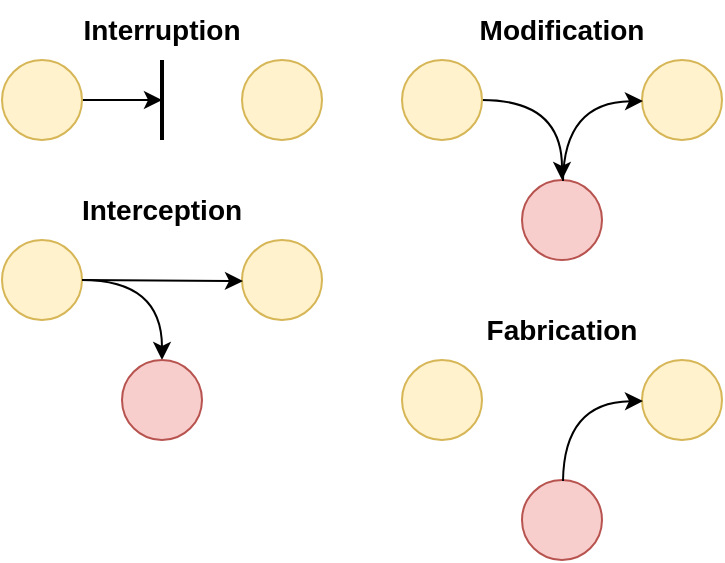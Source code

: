 <mxfile version="26.0.3">
  <diagram name="Page-1" id="0O_AbNX909OJUUXxuVlv">
    <mxGraphModel dx="1434" dy="746" grid="1" gridSize="10" guides="1" tooltips="1" connect="1" arrows="1" fold="1" page="1" pageScale="1" pageWidth="827" pageHeight="1169" math="0" shadow="0">
      <root>
        <mxCell id="0" />
        <mxCell id="1" parent="0" />
        <mxCell id="qCS-0DHchp6lJ-krcQRj-3" value="" style="edgeStyle=orthogonalEdgeStyle;rounded=0;orthogonalLoop=1;jettySize=auto;html=1;" edge="1" parent="1" source="qCS-0DHchp6lJ-krcQRj-1">
          <mxGeometry relative="1" as="geometry">
            <mxPoint x="240" y="140" as="targetPoint" />
          </mxGeometry>
        </mxCell>
        <mxCell id="qCS-0DHchp6lJ-krcQRj-1" value="" style="ellipse;whiteSpace=wrap;html=1;aspect=fixed;fillColor=#fff2cc;strokeColor=#d6b656;" vertex="1" parent="1">
          <mxGeometry x="160" y="120" width="40" height="40" as="geometry" />
        </mxCell>
        <mxCell id="qCS-0DHchp6lJ-krcQRj-2" value="" style="ellipse;whiteSpace=wrap;html=1;aspect=fixed;fillColor=#fff2cc;strokeColor=#d6b656;" vertex="1" parent="1">
          <mxGeometry x="280" y="120" width="40" height="40" as="geometry" />
        </mxCell>
        <mxCell id="qCS-0DHchp6lJ-krcQRj-4" value="" style="endArrow=none;html=1;rounded=0;strokeWidth=2;" edge="1" parent="1">
          <mxGeometry width="50" height="50" relative="1" as="geometry">
            <mxPoint x="240" y="160" as="sourcePoint" />
            <mxPoint x="240" y="120" as="targetPoint" />
          </mxGeometry>
        </mxCell>
        <mxCell id="qCS-0DHchp6lJ-krcQRj-5" value="&lt;font style=&quot;font-size: 14px;&quot;&gt;Interruption&lt;/font&gt;" style="text;html=1;align=center;verticalAlign=middle;whiteSpace=wrap;rounded=0;fontStyle=1" vertex="1" parent="1">
          <mxGeometry x="160" y="90" width="160" height="30" as="geometry" />
        </mxCell>
        <mxCell id="qCS-0DHchp6lJ-krcQRj-6" value="" style="edgeStyle=orthogonalEdgeStyle;rounded=0;orthogonalLoop=1;jettySize=auto;html=1;entryX=0.5;entryY=0;entryDx=0;entryDy=0;curved=1;" edge="1" parent="1" source="qCS-0DHchp6lJ-krcQRj-7" target="qCS-0DHchp6lJ-krcQRj-11">
          <mxGeometry relative="1" as="geometry">
            <mxPoint x="240" y="230" as="targetPoint" />
          </mxGeometry>
        </mxCell>
        <mxCell id="qCS-0DHchp6lJ-krcQRj-7" value="" style="ellipse;whiteSpace=wrap;html=1;aspect=fixed;fillColor=#fff2cc;strokeColor=#d6b656;" vertex="1" parent="1">
          <mxGeometry x="160" y="210" width="40" height="40" as="geometry" />
        </mxCell>
        <mxCell id="qCS-0DHchp6lJ-krcQRj-8" value="" style="ellipse;whiteSpace=wrap;html=1;aspect=fixed;fillColor=#fff2cc;strokeColor=#d6b656;" vertex="1" parent="1">
          <mxGeometry x="280" y="210" width="40" height="40" as="geometry" />
        </mxCell>
        <mxCell id="qCS-0DHchp6lJ-krcQRj-10" value="&lt;font style=&quot;font-size: 14px;&quot;&gt;Interception&lt;/font&gt;" style="text;html=1;align=center;verticalAlign=middle;whiteSpace=wrap;rounded=0;fontStyle=1" vertex="1" parent="1">
          <mxGeometry x="160" y="180" width="160" height="30" as="geometry" />
        </mxCell>
        <mxCell id="qCS-0DHchp6lJ-krcQRj-11" value="" style="ellipse;whiteSpace=wrap;html=1;aspect=fixed;fillColor=#f8cecc;strokeColor=#b85450;" vertex="1" parent="1">
          <mxGeometry x="220" y="270" width="40" height="40" as="geometry" />
        </mxCell>
        <mxCell id="qCS-0DHchp6lJ-krcQRj-13" value="" style="rounded=0;orthogonalLoop=1;jettySize=auto;html=1;entryX=1;entryY=0.5;entryDx=0;entryDy=0;startArrow=classic;startFill=1;endArrow=none;endFill=0;" edge="1" parent="1" target="qCS-0DHchp6lJ-krcQRj-7">
          <mxGeometry relative="1" as="geometry">
            <mxPoint x="240.5" y="270.5" as="targetPoint" />
            <mxPoint x="280.5" y="230.5" as="sourcePoint" />
          </mxGeometry>
        </mxCell>
        <mxCell id="qCS-0DHchp6lJ-krcQRj-14" value="" style="edgeStyle=orthogonalEdgeStyle;rounded=0;orthogonalLoop=1;jettySize=auto;html=1;entryX=0.5;entryY=0;entryDx=0;entryDy=0;curved=1;" edge="1" parent="1" source="qCS-0DHchp6lJ-krcQRj-15" target="qCS-0DHchp6lJ-krcQRj-18">
          <mxGeometry relative="1" as="geometry">
            <mxPoint x="440" y="140" as="targetPoint" />
          </mxGeometry>
        </mxCell>
        <mxCell id="qCS-0DHchp6lJ-krcQRj-15" value="" style="ellipse;whiteSpace=wrap;html=1;aspect=fixed;fillColor=#fff2cc;strokeColor=#d6b656;" vertex="1" parent="1">
          <mxGeometry x="360" y="120" width="40" height="40" as="geometry" />
        </mxCell>
        <mxCell id="qCS-0DHchp6lJ-krcQRj-16" value="" style="ellipse;whiteSpace=wrap;html=1;aspect=fixed;fillColor=#fff2cc;strokeColor=#d6b656;" vertex="1" parent="1">
          <mxGeometry x="480" y="120" width="40" height="40" as="geometry" />
        </mxCell>
        <mxCell id="qCS-0DHchp6lJ-krcQRj-17" value="&lt;font style=&quot;font-size: 14px;&quot;&gt;Modification&lt;/font&gt;" style="text;html=1;align=center;verticalAlign=middle;whiteSpace=wrap;rounded=0;fontStyle=1" vertex="1" parent="1">
          <mxGeometry x="360" y="90" width="160" height="30" as="geometry" />
        </mxCell>
        <mxCell id="qCS-0DHchp6lJ-krcQRj-18" value="" style="ellipse;whiteSpace=wrap;html=1;aspect=fixed;fillColor=#f8cecc;strokeColor=#b85450;" vertex="1" parent="1">
          <mxGeometry x="420" y="180" width="40" height="40" as="geometry" />
        </mxCell>
        <mxCell id="qCS-0DHchp6lJ-krcQRj-19" value="" style="edgeStyle=orthogonalEdgeStyle;rounded=0;orthogonalLoop=1;jettySize=auto;html=1;entryX=0.5;entryY=0;entryDx=0;entryDy=0;curved=1;startArrow=classic;startFill=1;endArrow=none;endFill=0;" edge="1" parent="1">
          <mxGeometry relative="1" as="geometry">
            <mxPoint x="440.5" y="180.5" as="targetPoint" />
            <mxPoint x="480.5" y="140.5" as="sourcePoint" />
          </mxGeometry>
        </mxCell>
        <mxCell id="qCS-0DHchp6lJ-krcQRj-21" value="" style="ellipse;whiteSpace=wrap;html=1;aspect=fixed;fillColor=#fff2cc;strokeColor=#d6b656;" vertex="1" parent="1">
          <mxGeometry x="360" y="270" width="40" height="40" as="geometry" />
        </mxCell>
        <mxCell id="qCS-0DHchp6lJ-krcQRj-22" value="" style="ellipse;whiteSpace=wrap;html=1;aspect=fixed;fillColor=#fff2cc;strokeColor=#d6b656;" vertex="1" parent="1">
          <mxGeometry x="480" y="270" width="40" height="40" as="geometry" />
        </mxCell>
        <mxCell id="qCS-0DHchp6lJ-krcQRj-23" value="&lt;font style=&quot;font-size: 14px;&quot;&gt;Fabrication&lt;/font&gt;" style="text;html=1;align=center;verticalAlign=middle;whiteSpace=wrap;rounded=0;fontStyle=1" vertex="1" parent="1">
          <mxGeometry x="360" y="240" width="160" height="30" as="geometry" />
        </mxCell>
        <mxCell id="qCS-0DHchp6lJ-krcQRj-24" value="" style="ellipse;whiteSpace=wrap;html=1;aspect=fixed;fillColor=#f8cecc;strokeColor=#b85450;" vertex="1" parent="1">
          <mxGeometry x="420" y="330" width="40" height="40" as="geometry" />
        </mxCell>
        <mxCell id="qCS-0DHchp6lJ-krcQRj-25" value="" style="edgeStyle=orthogonalEdgeStyle;rounded=0;orthogonalLoop=1;jettySize=auto;html=1;entryX=0.5;entryY=0;entryDx=0;entryDy=0;curved=1;startArrow=classic;startFill=1;endArrow=none;endFill=0;" edge="1" parent="1">
          <mxGeometry relative="1" as="geometry">
            <mxPoint x="440.5" y="330.5" as="targetPoint" />
            <mxPoint x="480.5" y="290.5" as="sourcePoint" />
          </mxGeometry>
        </mxCell>
      </root>
    </mxGraphModel>
  </diagram>
</mxfile>
